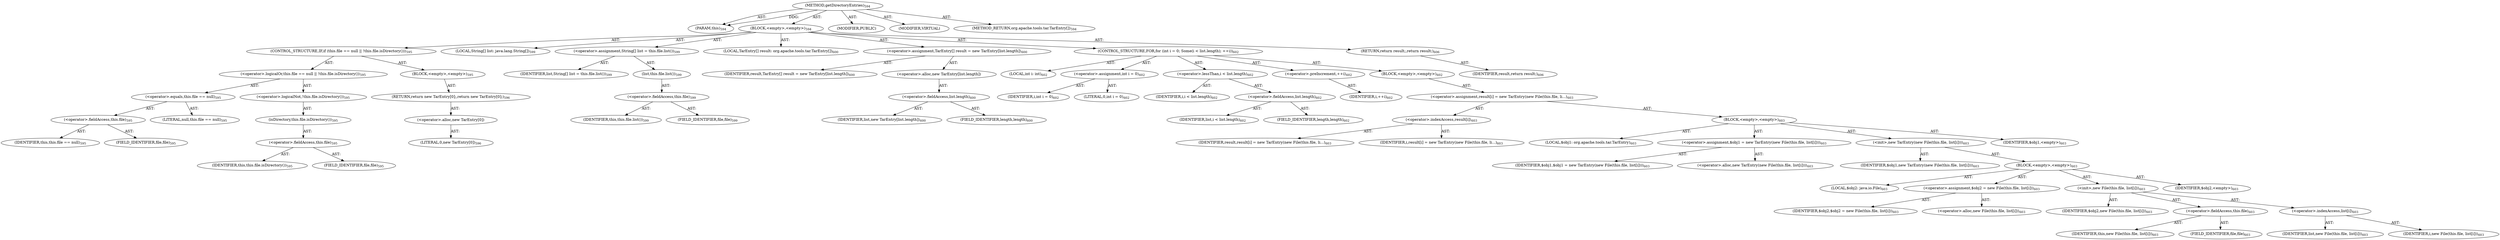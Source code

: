 digraph "getDirectoryEntries" {  
"111669149728" [label = <(METHOD,getDirectoryEntries)<SUB>594</SUB>> ]
"115964117018" [label = <(PARAM,this)<SUB>594</SUB>> ]
"25769803826" [label = <(BLOCK,&lt;empty&gt;,&lt;empty&gt;)<SUB>594</SUB>> ]
"47244640272" [label = <(CONTROL_STRUCTURE,IF,if (this.file == null || !this.file.isDirectory()))<SUB>595</SUB>> ]
"30064771342" [label = <(&lt;operator&gt;.logicalOr,this.file == null || !this.file.isDirectory())<SUB>595</SUB>> ]
"30064771343" [label = <(&lt;operator&gt;.equals,this.file == null)<SUB>595</SUB>> ]
"30064771344" [label = <(&lt;operator&gt;.fieldAccess,this.file)<SUB>595</SUB>> ]
"68719476768" [label = <(IDENTIFIER,this,this.file == null)<SUB>595</SUB>> ]
"55834574938" [label = <(FIELD_IDENTIFIER,file,file)<SUB>595</SUB>> ]
"90194313269" [label = <(LITERAL,null,this.file == null)<SUB>595</SUB>> ]
"30064771345" [label = <(&lt;operator&gt;.logicalNot,!this.file.isDirectory())<SUB>595</SUB>> ]
"30064771346" [label = <(isDirectory,this.file.isDirectory())<SUB>595</SUB>> ]
"30064771347" [label = <(&lt;operator&gt;.fieldAccess,this.file)<SUB>595</SUB>> ]
"68719476769" [label = <(IDENTIFIER,this,this.file.isDirectory())<SUB>595</SUB>> ]
"55834574939" [label = <(FIELD_IDENTIFIER,file,file)<SUB>595</SUB>> ]
"25769803827" [label = <(BLOCK,&lt;empty&gt;,&lt;empty&gt;)<SUB>595</SUB>> ]
"146028888084" [label = <(RETURN,return new TarEntry[0];,return new TarEntry[0];)<SUB>596</SUB>> ]
"30064771348" [label = <(&lt;operator&gt;.alloc,new TarEntry[0])> ]
"90194313270" [label = <(LITERAL,0,new TarEntry[0])<SUB>596</SUB>> ]
"94489280521" [label = <(LOCAL,String[] list: java.lang.String[])<SUB>599</SUB>> ]
"30064771349" [label = <(&lt;operator&gt;.assignment,String[] list = this.file.list())<SUB>599</SUB>> ]
"68719476942" [label = <(IDENTIFIER,list,String[] list = this.file.list())<SUB>599</SUB>> ]
"30064771350" [label = <(list,this.file.list())<SUB>599</SUB>> ]
"30064771351" [label = <(&lt;operator&gt;.fieldAccess,this.file)<SUB>599</SUB>> ]
"68719476770" [label = <(IDENTIFIER,this,this.file.list())<SUB>599</SUB>> ]
"55834574940" [label = <(FIELD_IDENTIFIER,file,file)<SUB>599</SUB>> ]
"94489280522" [label = <(LOCAL,TarEntry[] result: org.apache.tools.tar.TarEntry[])<SUB>600</SUB>> ]
"30064771352" [label = <(&lt;operator&gt;.assignment,TarEntry[] result = new TarEntry[list.length])<SUB>600</SUB>> ]
"68719476943" [label = <(IDENTIFIER,result,TarEntry[] result = new TarEntry[list.length])<SUB>600</SUB>> ]
"30064771353" [label = <(&lt;operator&gt;.alloc,new TarEntry[list.length])> ]
"30064771354" [label = <(&lt;operator&gt;.fieldAccess,list.length)<SUB>600</SUB>> ]
"68719476944" [label = <(IDENTIFIER,list,new TarEntry[list.length])<SUB>600</SUB>> ]
"55834574941" [label = <(FIELD_IDENTIFIER,length,length)<SUB>600</SUB>> ]
"47244640273" [label = <(CONTROL_STRUCTURE,FOR,for (int i = 0; Some(i &lt; list.length); ++i))<SUB>602</SUB>> ]
"94489280523" [label = <(LOCAL,int i: int)<SUB>602</SUB>> ]
"30064771355" [label = <(&lt;operator&gt;.assignment,int i = 0)<SUB>602</SUB>> ]
"68719476945" [label = <(IDENTIFIER,i,int i = 0)<SUB>602</SUB>> ]
"90194313271" [label = <(LITERAL,0,int i = 0)<SUB>602</SUB>> ]
"30064771356" [label = <(&lt;operator&gt;.lessThan,i &lt; list.length)<SUB>602</SUB>> ]
"68719476946" [label = <(IDENTIFIER,i,i &lt; list.length)<SUB>602</SUB>> ]
"30064771357" [label = <(&lt;operator&gt;.fieldAccess,list.length)<SUB>602</SUB>> ]
"68719476947" [label = <(IDENTIFIER,list,i &lt; list.length)<SUB>602</SUB>> ]
"55834574942" [label = <(FIELD_IDENTIFIER,length,length)<SUB>602</SUB>> ]
"30064771358" [label = <(&lt;operator&gt;.preIncrement,++i)<SUB>602</SUB>> ]
"68719476948" [label = <(IDENTIFIER,i,++i)<SUB>602</SUB>> ]
"25769803828" [label = <(BLOCK,&lt;empty&gt;,&lt;empty&gt;)<SUB>602</SUB>> ]
"30064771359" [label = <(&lt;operator&gt;.assignment,result[i] = new TarEntry(new File(this.file, li...)<SUB>603</SUB>> ]
"30064771360" [label = <(&lt;operator&gt;.indexAccess,result[i])<SUB>603</SUB>> ]
"68719476949" [label = <(IDENTIFIER,result,result[i] = new TarEntry(new File(this.file, li...)<SUB>603</SUB>> ]
"68719476950" [label = <(IDENTIFIER,i,result[i] = new TarEntry(new File(this.file, li...)<SUB>603</SUB>> ]
"25769803829" [label = <(BLOCK,&lt;empty&gt;,&lt;empty&gt;)<SUB>603</SUB>> ]
"94489280524" [label = <(LOCAL,$obj1: org.apache.tools.tar.TarEntry)<SUB>603</SUB>> ]
"30064771361" [label = <(&lt;operator&gt;.assignment,$obj1 = new TarEntry(new File(this.file, list[i])))<SUB>603</SUB>> ]
"68719476951" [label = <(IDENTIFIER,$obj1,$obj1 = new TarEntry(new File(this.file, list[i])))<SUB>603</SUB>> ]
"30064771362" [label = <(&lt;operator&gt;.alloc,new TarEntry(new File(this.file, list[i])))<SUB>603</SUB>> ]
"30064771363" [label = <(&lt;init&gt;,new TarEntry(new File(this.file, list[i])))<SUB>603</SUB>> ]
"68719476952" [label = <(IDENTIFIER,$obj1,new TarEntry(new File(this.file, list[i])))<SUB>603</SUB>> ]
"25769803830" [label = <(BLOCK,&lt;empty&gt;,&lt;empty&gt;)<SUB>603</SUB>> ]
"94489280525" [label = <(LOCAL,$obj2: java.io.File)<SUB>603</SUB>> ]
"30064771364" [label = <(&lt;operator&gt;.assignment,$obj2 = new File(this.file, list[i]))<SUB>603</SUB>> ]
"68719476953" [label = <(IDENTIFIER,$obj2,$obj2 = new File(this.file, list[i]))<SUB>603</SUB>> ]
"30064771365" [label = <(&lt;operator&gt;.alloc,new File(this.file, list[i]))<SUB>603</SUB>> ]
"30064771366" [label = <(&lt;init&gt;,new File(this.file, list[i]))<SUB>603</SUB>> ]
"68719476954" [label = <(IDENTIFIER,$obj2,new File(this.file, list[i]))<SUB>603</SUB>> ]
"30064771367" [label = <(&lt;operator&gt;.fieldAccess,this.file)<SUB>603</SUB>> ]
"68719476771" [label = <(IDENTIFIER,this,new File(this.file, list[i]))<SUB>603</SUB>> ]
"55834574943" [label = <(FIELD_IDENTIFIER,file,file)<SUB>603</SUB>> ]
"30064771368" [label = <(&lt;operator&gt;.indexAccess,list[i])<SUB>603</SUB>> ]
"68719476955" [label = <(IDENTIFIER,list,new File(this.file, list[i]))<SUB>603</SUB>> ]
"68719476956" [label = <(IDENTIFIER,i,new File(this.file, list[i]))<SUB>603</SUB>> ]
"68719476957" [label = <(IDENTIFIER,$obj2,&lt;empty&gt;)<SUB>603</SUB>> ]
"68719476958" [label = <(IDENTIFIER,$obj1,&lt;empty&gt;)<SUB>603</SUB>> ]
"146028888085" [label = <(RETURN,return result;,return result;)<SUB>606</SUB>> ]
"68719476959" [label = <(IDENTIFIER,result,return result;)<SUB>606</SUB>> ]
"133143986263" [label = <(MODIFIER,PUBLIC)> ]
"133143986264" [label = <(MODIFIER,VIRTUAL)> ]
"128849018912" [label = <(METHOD_RETURN,org.apache.tools.tar.TarEntry[])<SUB>594</SUB>> ]
  "111669149728" -> "115964117018"  [ label = "AST: "] 
  "111669149728" -> "25769803826"  [ label = "AST: "] 
  "111669149728" -> "133143986263"  [ label = "AST: "] 
  "111669149728" -> "133143986264"  [ label = "AST: "] 
  "111669149728" -> "128849018912"  [ label = "AST: "] 
  "25769803826" -> "47244640272"  [ label = "AST: "] 
  "25769803826" -> "94489280521"  [ label = "AST: "] 
  "25769803826" -> "30064771349"  [ label = "AST: "] 
  "25769803826" -> "94489280522"  [ label = "AST: "] 
  "25769803826" -> "30064771352"  [ label = "AST: "] 
  "25769803826" -> "47244640273"  [ label = "AST: "] 
  "25769803826" -> "146028888085"  [ label = "AST: "] 
  "47244640272" -> "30064771342"  [ label = "AST: "] 
  "47244640272" -> "25769803827"  [ label = "AST: "] 
  "30064771342" -> "30064771343"  [ label = "AST: "] 
  "30064771342" -> "30064771345"  [ label = "AST: "] 
  "30064771343" -> "30064771344"  [ label = "AST: "] 
  "30064771343" -> "90194313269"  [ label = "AST: "] 
  "30064771344" -> "68719476768"  [ label = "AST: "] 
  "30064771344" -> "55834574938"  [ label = "AST: "] 
  "30064771345" -> "30064771346"  [ label = "AST: "] 
  "30064771346" -> "30064771347"  [ label = "AST: "] 
  "30064771347" -> "68719476769"  [ label = "AST: "] 
  "30064771347" -> "55834574939"  [ label = "AST: "] 
  "25769803827" -> "146028888084"  [ label = "AST: "] 
  "146028888084" -> "30064771348"  [ label = "AST: "] 
  "30064771348" -> "90194313270"  [ label = "AST: "] 
  "30064771349" -> "68719476942"  [ label = "AST: "] 
  "30064771349" -> "30064771350"  [ label = "AST: "] 
  "30064771350" -> "30064771351"  [ label = "AST: "] 
  "30064771351" -> "68719476770"  [ label = "AST: "] 
  "30064771351" -> "55834574940"  [ label = "AST: "] 
  "30064771352" -> "68719476943"  [ label = "AST: "] 
  "30064771352" -> "30064771353"  [ label = "AST: "] 
  "30064771353" -> "30064771354"  [ label = "AST: "] 
  "30064771354" -> "68719476944"  [ label = "AST: "] 
  "30064771354" -> "55834574941"  [ label = "AST: "] 
  "47244640273" -> "94489280523"  [ label = "AST: "] 
  "47244640273" -> "30064771355"  [ label = "AST: "] 
  "47244640273" -> "30064771356"  [ label = "AST: "] 
  "47244640273" -> "30064771358"  [ label = "AST: "] 
  "47244640273" -> "25769803828"  [ label = "AST: "] 
  "30064771355" -> "68719476945"  [ label = "AST: "] 
  "30064771355" -> "90194313271"  [ label = "AST: "] 
  "30064771356" -> "68719476946"  [ label = "AST: "] 
  "30064771356" -> "30064771357"  [ label = "AST: "] 
  "30064771357" -> "68719476947"  [ label = "AST: "] 
  "30064771357" -> "55834574942"  [ label = "AST: "] 
  "30064771358" -> "68719476948"  [ label = "AST: "] 
  "25769803828" -> "30064771359"  [ label = "AST: "] 
  "30064771359" -> "30064771360"  [ label = "AST: "] 
  "30064771359" -> "25769803829"  [ label = "AST: "] 
  "30064771360" -> "68719476949"  [ label = "AST: "] 
  "30064771360" -> "68719476950"  [ label = "AST: "] 
  "25769803829" -> "94489280524"  [ label = "AST: "] 
  "25769803829" -> "30064771361"  [ label = "AST: "] 
  "25769803829" -> "30064771363"  [ label = "AST: "] 
  "25769803829" -> "68719476958"  [ label = "AST: "] 
  "30064771361" -> "68719476951"  [ label = "AST: "] 
  "30064771361" -> "30064771362"  [ label = "AST: "] 
  "30064771363" -> "68719476952"  [ label = "AST: "] 
  "30064771363" -> "25769803830"  [ label = "AST: "] 
  "25769803830" -> "94489280525"  [ label = "AST: "] 
  "25769803830" -> "30064771364"  [ label = "AST: "] 
  "25769803830" -> "30064771366"  [ label = "AST: "] 
  "25769803830" -> "68719476957"  [ label = "AST: "] 
  "30064771364" -> "68719476953"  [ label = "AST: "] 
  "30064771364" -> "30064771365"  [ label = "AST: "] 
  "30064771366" -> "68719476954"  [ label = "AST: "] 
  "30064771366" -> "30064771367"  [ label = "AST: "] 
  "30064771366" -> "30064771368"  [ label = "AST: "] 
  "30064771367" -> "68719476771"  [ label = "AST: "] 
  "30064771367" -> "55834574943"  [ label = "AST: "] 
  "30064771368" -> "68719476955"  [ label = "AST: "] 
  "30064771368" -> "68719476956"  [ label = "AST: "] 
  "146028888085" -> "68719476959"  [ label = "AST: "] 
  "111669149728" -> "115964117018"  [ label = "DDG: "] 
}
